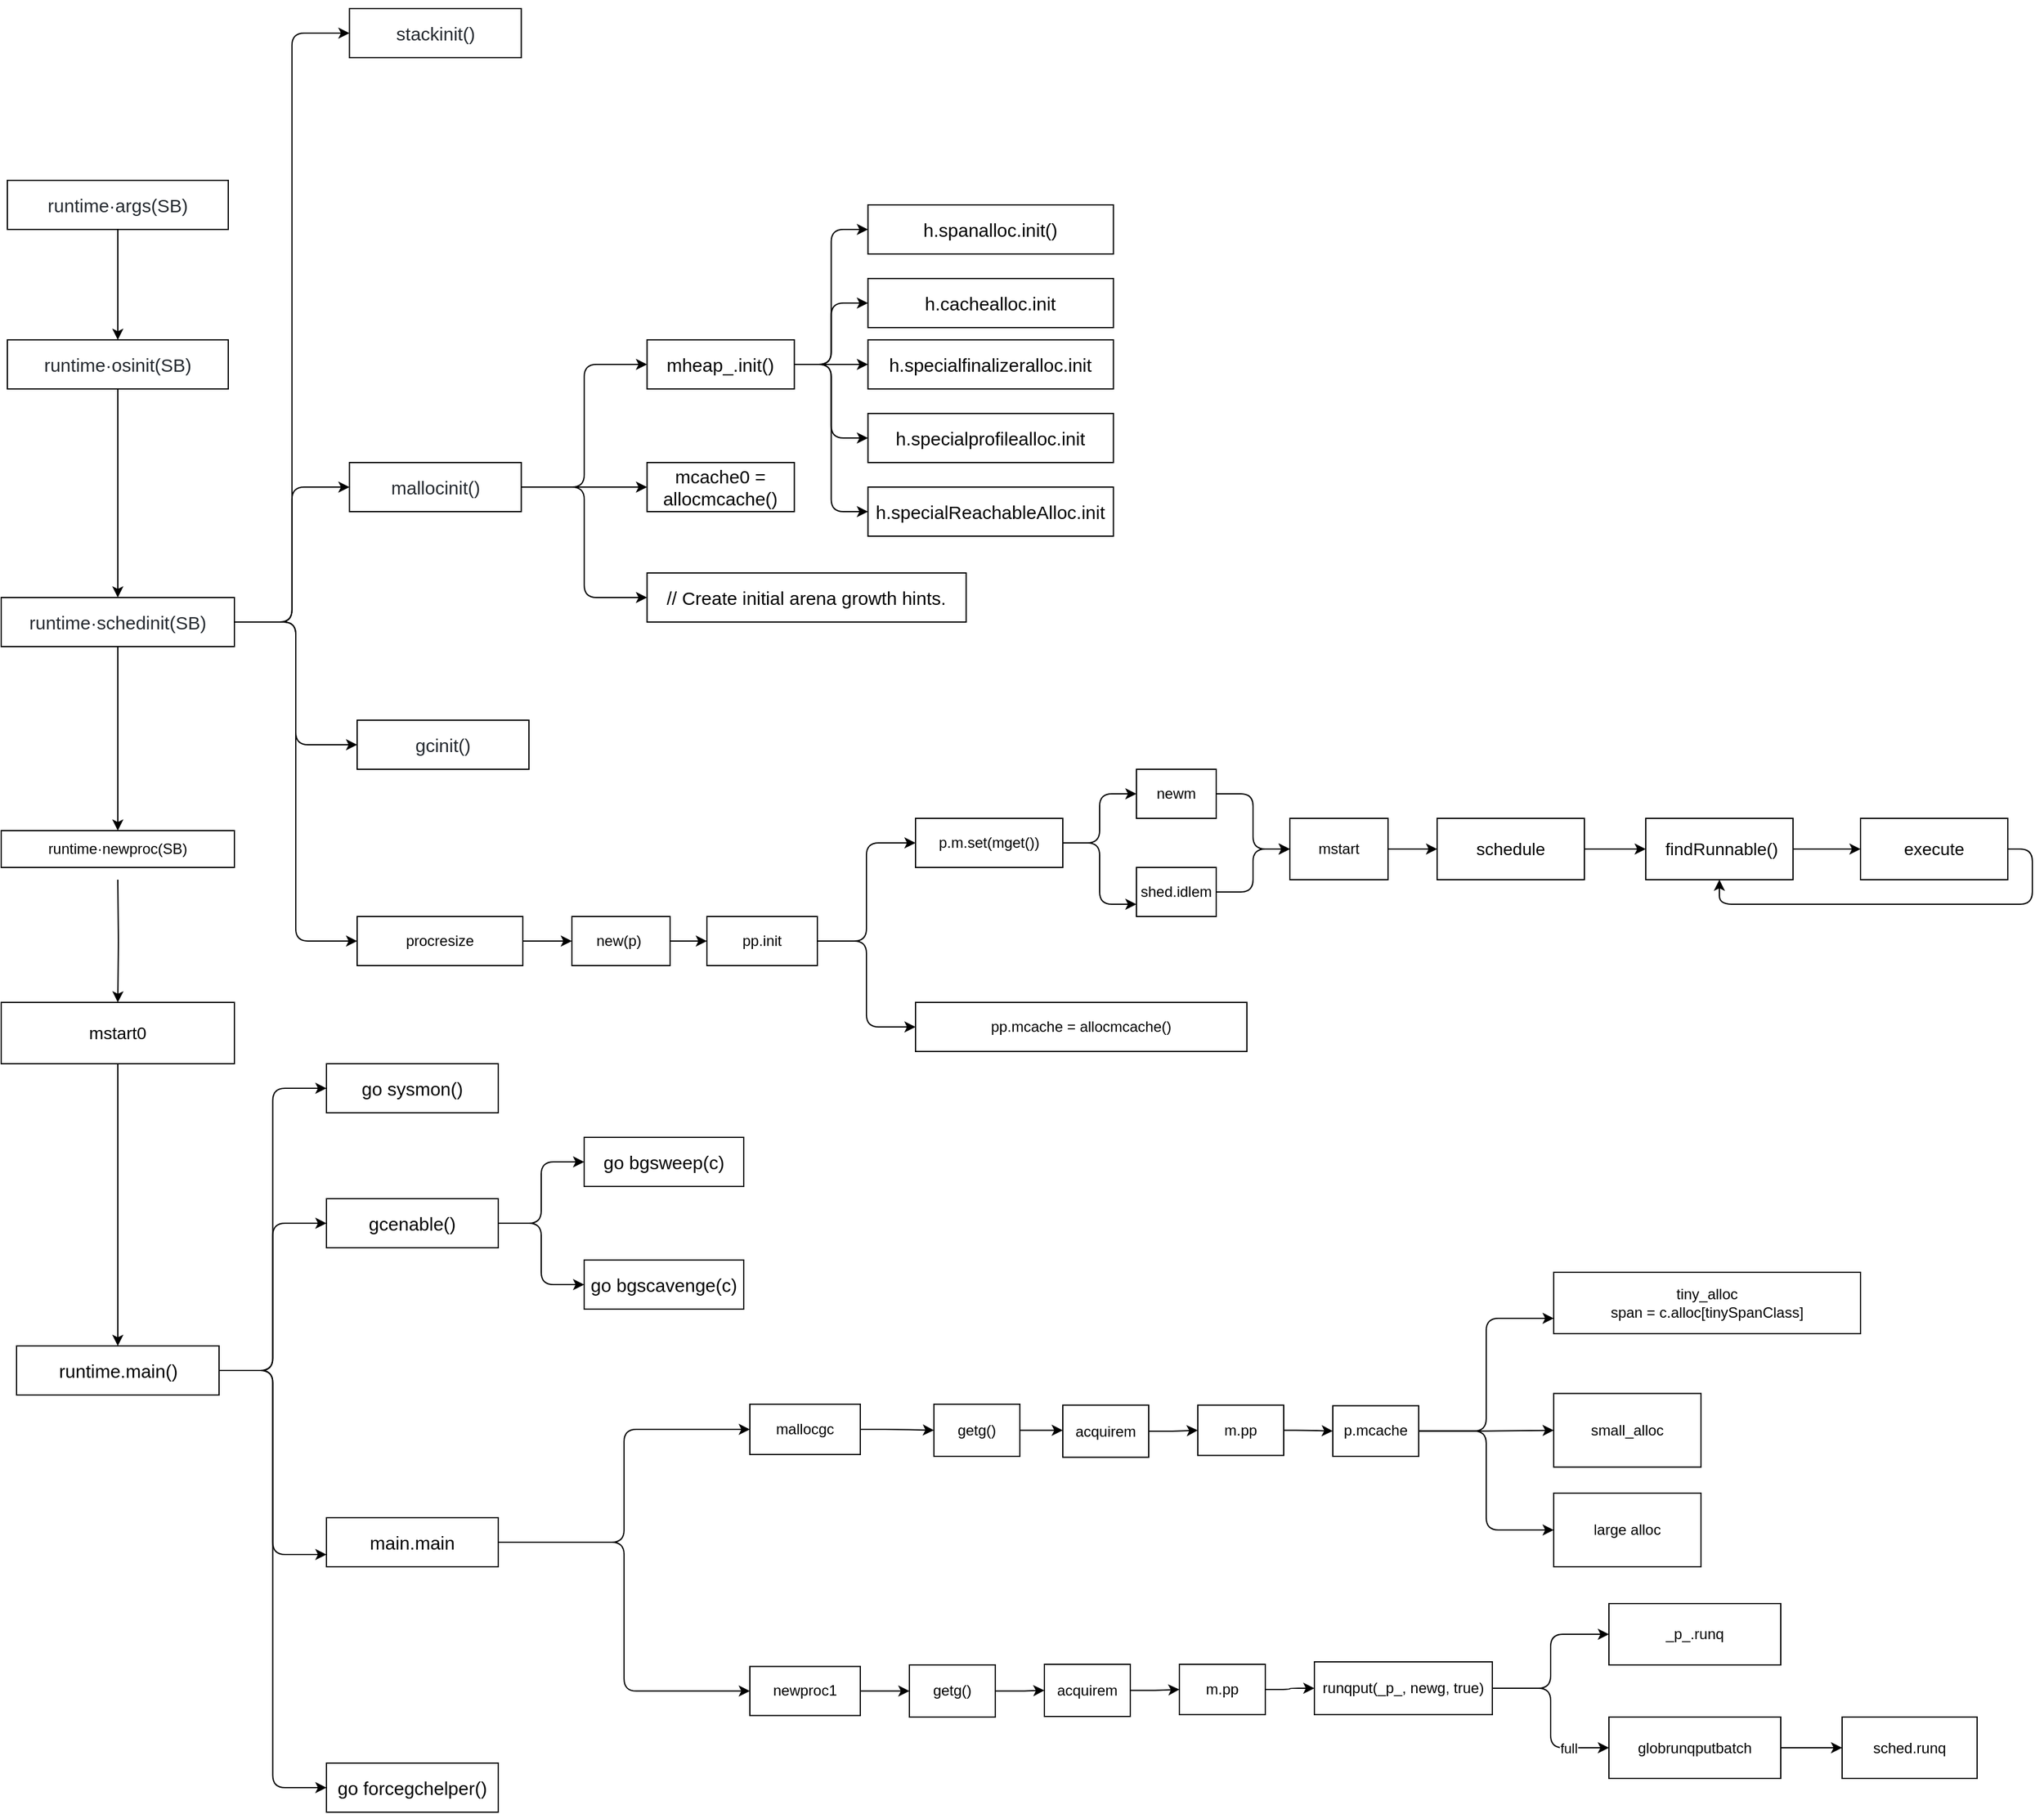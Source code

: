 <mxfile version="20.8.20" type="github" pages="2">
  <diagram name="bootstrap" id="98oqeY-ITSY8djm6jebU">
    <mxGraphModel dx="2375" dy="1475" grid="1" gridSize="10" guides="1" tooltips="1" connect="1" arrows="1" fold="1" page="1" pageScale="1" pageWidth="3300" pageHeight="4681" math="0" shadow="0">
      <root>
        <mxCell id="0" />
        <mxCell id="1" parent="0" />
        <mxCell id="ukLHQ4DrEaLfvIWiOJtH-3" style="edgeStyle=orthogonalEdgeStyle;rounded=0;orthogonalLoop=1;jettySize=auto;html=1;exitX=0.5;exitY=1;exitDx=0;exitDy=0;fontFamily=Helvetica;fontSize=15;" parent="1" source="ukLHQ4DrEaLfvIWiOJtH-1" target="ukLHQ4DrEaLfvIWiOJtH-2" edge="1">
          <mxGeometry relative="1" as="geometry" />
        </mxCell>
        <mxCell id="ukLHQ4DrEaLfvIWiOJtH-1" value="&lt;div style=&quot;box-sizing: border-box; font-size: 15px; margin-top: 0px; margin-bottom: 0px; overflow-wrap: normal; padding: 16px; overflow: auto; line-height: 1.45; background-color: var(--color-canvas-subtle); border-radius: 6px; word-break: normal; color: rgb(36, 41, 47); text-align: start;&quot;&gt;runtime·&lt;span style=&quot;box-sizing: border-box; font-size: 15px;&quot; class=&quot;pl-s1&quot;&gt;args&lt;/span&gt;(&lt;span style=&quot;box-sizing: border-box; font-size: 15px;&quot; class=&quot;pl-s1&quot;&gt;SB&lt;/span&gt;)&lt;/div&gt;" style="rounded=0;whiteSpace=wrap;html=1;fontFamily=Helvetica;fontSize=15;" parent="1" vertex="1">
          <mxGeometry x="295" y="370" width="180" height="40" as="geometry" />
        </mxCell>
        <mxCell id="ukLHQ4DrEaLfvIWiOJtH-5" style="edgeStyle=orthogonalEdgeStyle;rounded=0;orthogonalLoop=1;jettySize=auto;html=1;exitX=0.5;exitY=1;exitDx=0;exitDy=0;fontFamily=Helvetica;fontSize=15;" parent="1" source="ukLHQ4DrEaLfvIWiOJtH-2" target="ukLHQ4DrEaLfvIWiOJtH-4" edge="1">
          <mxGeometry relative="1" as="geometry" />
        </mxCell>
        <mxCell id="ukLHQ4DrEaLfvIWiOJtH-2" value="&lt;div style=&quot;box-sizing: border-box; font-size: 15px; margin-top: 0px; margin-bottom: 0px; overflow-wrap: normal; padding: 16px; overflow: auto; line-height: 1.45; background-color: var(--color-canvas-subtle); border-radius: 6px; word-break: normal; color: rgb(36, 41, 47); text-align: start;&quot;&gt;runtime·&lt;span style=&quot;box-sizing: border-box; font-size: 15px;&quot; class=&quot;pl-s1&quot;&gt;osinit&lt;/span&gt;(&lt;span style=&quot;box-sizing: border-box; font-size: 15px;&quot; class=&quot;pl-s1&quot;&gt;SB&lt;/span&gt;)&lt;/div&gt;" style="rounded=0;whiteSpace=wrap;html=1;fontFamily=Helvetica;fontSize=15;" parent="1" vertex="1">
          <mxGeometry x="295" y="500" width="180" height="40" as="geometry" />
        </mxCell>
        <mxCell id="xoypzemuYQbfgH8EkrkG-62" style="edgeStyle=orthogonalEdgeStyle;rounded=1;orthogonalLoop=1;jettySize=auto;html=1;exitX=0.5;exitY=1;exitDx=0;exitDy=0;startArrow=none;" parent="1" target="xoypzemuYQbfgH8EkrkG-61" edge="1">
          <mxGeometry relative="1" as="geometry">
            <mxPoint x="385" y="940" as="sourcePoint" />
          </mxGeometry>
        </mxCell>
        <mxCell id="jYASlSAFCN4bMVEfBitq-7" style="edgeStyle=orthogonalEdgeStyle;rounded=1;orthogonalLoop=1;jettySize=auto;html=1;exitX=1;exitY=0.5;exitDx=0;exitDy=0;entryX=0;entryY=0.5;entryDx=0;entryDy=0;" edge="1" parent="1" source="ukLHQ4DrEaLfvIWiOJtH-4" target="xoypzemuYQbfgH8EkrkG-23">
          <mxGeometry relative="1" as="geometry" />
        </mxCell>
        <mxCell id="jYASlSAFCN4bMVEfBitq-8" style="edgeStyle=orthogonalEdgeStyle;rounded=1;orthogonalLoop=1;jettySize=auto;html=1;exitX=1;exitY=0.5;exitDx=0;exitDy=0;entryX=0;entryY=0.5;entryDx=0;entryDy=0;" edge="1" parent="1" source="ukLHQ4DrEaLfvIWiOJtH-4" target="ukLHQ4DrEaLfvIWiOJtH-8">
          <mxGeometry relative="1" as="geometry" />
        </mxCell>
        <mxCell id="jYASlSAFCN4bMVEfBitq-9" style="edgeStyle=orthogonalEdgeStyle;rounded=1;orthogonalLoop=1;jettySize=auto;html=1;exitX=1;exitY=0.5;exitDx=0;exitDy=0;entryX=0;entryY=0.5;entryDx=0;entryDy=0;" edge="1" parent="1" source="ukLHQ4DrEaLfvIWiOJtH-4" target="ukLHQ4DrEaLfvIWiOJtH-7">
          <mxGeometry relative="1" as="geometry" />
        </mxCell>
        <mxCell id="jYASlSAFCN4bMVEfBitq-10" style="edgeStyle=orthogonalEdgeStyle;rounded=1;orthogonalLoop=1;jettySize=auto;html=1;exitX=1;exitY=0.5;exitDx=0;exitDy=0;entryX=0;entryY=0.5;entryDx=0;entryDy=0;" edge="1" parent="1" source="ukLHQ4DrEaLfvIWiOJtH-4" target="ukLHQ4DrEaLfvIWiOJtH-6">
          <mxGeometry relative="1" as="geometry" />
        </mxCell>
        <mxCell id="jYASlSAFCN4bMVEfBitq-14" style="edgeStyle=orthogonalEdgeStyle;rounded=1;orthogonalLoop=1;jettySize=auto;html=1;exitX=0.5;exitY=1;exitDx=0;exitDy=0;" edge="1" parent="1" source="ukLHQ4DrEaLfvIWiOJtH-4" target="jYASlSAFCN4bMVEfBitq-13">
          <mxGeometry relative="1" as="geometry" />
        </mxCell>
        <mxCell id="ukLHQ4DrEaLfvIWiOJtH-4" value="&lt;div style=&quot;box-sizing: border-box; font-size: 15px; margin-top: 0px; margin-bottom: 0px; overflow-wrap: normal; padding: 16px; overflow: auto; line-height: 1.45; background-color: var(--color-canvas-subtle); border-radius: 6px; word-break: normal; color: rgb(36, 41, 47); text-align: start;&quot;&gt;runtime·&lt;span style=&quot;box-sizing: border-box; font-size: 15px;&quot; class=&quot;pl-s1&quot;&gt;schedinit&lt;/span&gt;(&lt;span style=&quot;box-sizing: border-box; font-size: 15px;&quot; class=&quot;pl-s1&quot;&gt;SB&lt;/span&gt;)&lt;/div&gt;" style="rounded=0;whiteSpace=wrap;html=1;fontFamily=Helvetica;fontSize=15;" parent="1" vertex="1">
          <mxGeometry x="290" y="710" width="190" height="40" as="geometry" />
        </mxCell>
        <mxCell id="ukLHQ4DrEaLfvIWiOJtH-6" value="&lt;div style=&quot;box-sizing: border-box; font-size: 15px; margin-top: 0px; margin-bottom: 0px; overflow-wrap: normal; padding: 16px; overflow: auto; line-height: 1.45; background-color: var(--color-canvas-subtle); border-radius: 6px; word-break: normal; color: rgb(36, 41, 47); text-align: start;&quot;&gt;stackinit()&lt;/div&gt;" style="rounded=0;whiteSpace=wrap;html=1;fontFamily=Helvetica;fontSize=15;" parent="1" vertex="1">
          <mxGeometry x="573.75" y="230" width="140" height="40" as="geometry" />
        </mxCell>
        <mxCell id="w-b6oycnFhFjx-EteENA-2" style="edgeStyle=orthogonalEdgeStyle;rounded=1;orthogonalLoop=1;jettySize=auto;html=1;exitX=1;exitY=0.5;exitDx=0;exitDy=0;entryX=0;entryY=0.5;entryDx=0;entryDy=0;fontFamily=Helvetica;fontSize=15;" parent="1" source="ukLHQ4DrEaLfvIWiOJtH-7" target="w-b6oycnFhFjx-EteENA-1" edge="1">
          <mxGeometry relative="1" as="geometry" />
        </mxCell>
        <mxCell id="w-b6oycnFhFjx-EteENA-4" style="edgeStyle=orthogonalEdgeStyle;rounded=1;orthogonalLoop=1;jettySize=auto;html=1;exitX=1;exitY=0.5;exitDx=0;exitDy=0;entryX=0;entryY=0.5;entryDx=0;entryDy=0;fontFamily=Helvetica;fontSize=15;" parent="1" source="ukLHQ4DrEaLfvIWiOJtH-7" target="w-b6oycnFhFjx-EteENA-3" edge="1">
          <mxGeometry relative="1" as="geometry" />
        </mxCell>
        <mxCell id="w-b6oycnFhFjx-EteENA-6" style="edgeStyle=orthogonalEdgeStyle;rounded=1;orthogonalLoop=1;jettySize=auto;html=1;exitX=1;exitY=0.5;exitDx=0;exitDy=0;entryX=0;entryY=0.5;entryDx=0;entryDy=0;fontFamily=Helvetica;fontSize=15;" parent="1" source="ukLHQ4DrEaLfvIWiOJtH-7" target="w-b6oycnFhFjx-EteENA-5" edge="1">
          <mxGeometry relative="1" as="geometry" />
        </mxCell>
        <mxCell id="ukLHQ4DrEaLfvIWiOJtH-7" value="&lt;div style=&quot;box-sizing: border-box; font-size: 15px; margin-top: 0px; margin-bottom: 0px; overflow-wrap: normal; padding: 16px; overflow: auto; line-height: 1.45; background-color: var(--color-canvas-subtle); border-radius: 6px; word-break: normal; color: rgb(36, 41, 47); text-align: start;&quot;&gt;&lt;div style=&quot;box-sizing: border-box; margin-top: 0px; margin-bottom: 0px; overflow-wrap: normal; padding: 16px; overflow: auto; line-height: 1.45; background-color: var(--color-canvas-subtle); border-radius: 6px; word-break: normal; font-size: 15px;&quot;&gt;mallocinit()&lt;/div&gt;&lt;/div&gt;" style="rounded=0;whiteSpace=wrap;html=1;fontFamily=Helvetica;fontSize=15;" parent="1" vertex="1">
          <mxGeometry x="573.75" y="600" width="140" height="40" as="geometry" />
        </mxCell>
        <mxCell id="ukLHQ4DrEaLfvIWiOJtH-8" value="&lt;div style=&quot;box-sizing: border-box; font-size: 15px; margin-top: 0px; margin-bottom: 0px; overflow-wrap: normal; padding: 16px; overflow: auto; line-height: 1.45; background-color: var(--color-canvas-subtle); border-radius: 6px; word-break: normal; color: rgb(36, 41, 47); text-align: start;&quot;&gt;&lt;div style=&quot;box-sizing: border-box; margin-top: 0px; margin-bottom: 0px; overflow-wrap: normal; padding: 16px; overflow: auto; line-height: 1.45; background-color: var(--color-canvas-subtle); border-radius: 6px; word-break: normal; font-size: 15px;&quot;&gt;gcinit()&lt;/div&gt;&lt;/div&gt;" style="rounded=0;whiteSpace=wrap;html=1;fontFamily=Helvetica;fontSize=15;" parent="1" vertex="1">
          <mxGeometry x="580" y="810" width="140" height="40" as="geometry" />
        </mxCell>
        <mxCell id="ukLHQ4DrEaLfvIWiOJtH-15" style="edgeStyle=orthogonalEdgeStyle;rounded=1;orthogonalLoop=1;jettySize=auto;html=1;exitX=1;exitY=0.5;exitDx=0;exitDy=0;entryX=0;entryY=0.5;entryDx=0;entryDy=0;fontFamily=Helvetica;fontSize=15;" parent="1" source="ukLHQ4DrEaLfvIWiOJtH-12" target="ukLHQ4DrEaLfvIWiOJtH-14" edge="1">
          <mxGeometry relative="1" as="geometry" />
        </mxCell>
        <mxCell id="ukLHQ4DrEaLfvIWiOJtH-17" style="edgeStyle=orthogonalEdgeStyle;rounded=1;orthogonalLoop=1;jettySize=auto;html=1;exitX=1;exitY=0.5;exitDx=0;exitDy=0;entryX=0;entryY=0.5;entryDx=0;entryDy=0;fontFamily=Helvetica;fontSize=15;" parent="1" source="ukLHQ4DrEaLfvIWiOJtH-12" target="ukLHQ4DrEaLfvIWiOJtH-16" edge="1">
          <mxGeometry relative="1" as="geometry" />
        </mxCell>
        <mxCell id="ukLHQ4DrEaLfvIWiOJtH-19" style="edgeStyle=orthogonalEdgeStyle;rounded=1;orthogonalLoop=1;jettySize=auto;html=1;exitX=1;exitY=0.5;exitDx=0;exitDy=0;entryX=0;entryY=0.5;entryDx=0;entryDy=0;fontFamily=Helvetica;fontSize=15;" parent="1" source="ukLHQ4DrEaLfvIWiOJtH-12" target="ukLHQ4DrEaLfvIWiOJtH-18" edge="1">
          <mxGeometry relative="1" as="geometry" />
        </mxCell>
        <mxCell id="ukLHQ4DrEaLfvIWiOJtH-25" style="edgeStyle=orthogonalEdgeStyle;rounded=1;orthogonalLoop=1;jettySize=auto;html=1;exitX=1;exitY=0.5;exitDx=0;exitDy=0;entryX=0;entryY=0.75;entryDx=0;entryDy=0;fontFamily=Helvetica;fontSize=15;" parent="1" source="ukLHQ4DrEaLfvIWiOJtH-12" target="ukLHQ4DrEaLfvIWiOJtH-24" edge="1">
          <mxGeometry relative="1" as="geometry" />
        </mxCell>
        <mxCell id="ukLHQ4DrEaLfvIWiOJtH-12" value="runtime.main()" style="rounded=0;whiteSpace=wrap;html=1;fontFamily=Helvetica;fontSize=15;" parent="1" vertex="1">
          <mxGeometry x="302.5" y="1320" width="165" height="40" as="geometry" />
        </mxCell>
        <mxCell id="ukLHQ4DrEaLfvIWiOJtH-21" style="edgeStyle=orthogonalEdgeStyle;rounded=1;orthogonalLoop=1;jettySize=auto;html=1;exitX=1;exitY=0.5;exitDx=0;exitDy=0;entryX=0;entryY=0.5;entryDx=0;entryDy=0;fontFamily=Helvetica;fontSize=15;" parent="1" source="ukLHQ4DrEaLfvIWiOJtH-14" target="ukLHQ4DrEaLfvIWiOJtH-20" edge="1">
          <mxGeometry relative="1" as="geometry" />
        </mxCell>
        <mxCell id="ukLHQ4DrEaLfvIWiOJtH-23" style="edgeStyle=orthogonalEdgeStyle;rounded=1;orthogonalLoop=1;jettySize=auto;html=1;exitX=1;exitY=0.5;exitDx=0;exitDy=0;entryX=0;entryY=0.5;entryDx=0;entryDy=0;fontFamily=Helvetica;fontSize=15;" parent="1" source="ukLHQ4DrEaLfvIWiOJtH-14" target="ukLHQ4DrEaLfvIWiOJtH-22" edge="1">
          <mxGeometry relative="1" as="geometry" />
        </mxCell>
        <mxCell id="ukLHQ4DrEaLfvIWiOJtH-14" value="gcenable()" style="rounded=0;whiteSpace=wrap;html=1;fontFamily=Helvetica;fontSize=15;" parent="1" vertex="1">
          <mxGeometry x="555" y="1200" width="140" height="40" as="geometry" />
        </mxCell>
        <mxCell id="ukLHQ4DrEaLfvIWiOJtH-16" value="go sysmon()" style="rounded=0;whiteSpace=wrap;html=1;fontFamily=Helvetica;fontSize=15;" parent="1" vertex="1">
          <mxGeometry x="555" y="1090" width="140" height="40" as="geometry" />
        </mxCell>
        <mxCell id="ukLHQ4DrEaLfvIWiOJtH-18" value="go forcegchelper()" style="rounded=0;whiteSpace=wrap;html=1;fontFamily=Helvetica;fontSize=15;" parent="1" vertex="1">
          <mxGeometry x="555" y="1660" width="140" height="40" as="geometry" />
        </mxCell>
        <mxCell id="ukLHQ4DrEaLfvIWiOJtH-20" value="go bgsweep(c)" style="rounded=0;whiteSpace=wrap;html=1;fontFamily=Helvetica;fontSize=15;" parent="1" vertex="1">
          <mxGeometry x="765" y="1150" width="130" height="40" as="geometry" />
        </mxCell>
        <mxCell id="ukLHQ4DrEaLfvIWiOJtH-22" value="go bgscavenge(c)" style="rounded=0;whiteSpace=wrap;html=1;fontFamily=Helvetica;fontSize=15;" parent="1" vertex="1">
          <mxGeometry x="765" y="1250" width="130" height="40" as="geometry" />
        </mxCell>
        <mxCell id="xoypzemuYQbfgH8EkrkG-58" style="edgeStyle=orthogonalEdgeStyle;rounded=1;orthogonalLoop=1;jettySize=auto;html=1;exitX=1;exitY=0.5;exitDx=0;exitDy=0;entryX=0;entryY=0.5;entryDx=0;entryDy=0;" parent="1" source="ukLHQ4DrEaLfvIWiOJtH-24" target="xoypzemuYQbfgH8EkrkG-9" edge="1">
          <mxGeometry relative="1" as="geometry" />
        </mxCell>
        <mxCell id="xoypzemuYQbfgH8EkrkG-59" style="edgeStyle=orthogonalEdgeStyle;rounded=1;orthogonalLoop=1;jettySize=auto;html=1;exitX=1;exitY=0.5;exitDx=0;exitDy=0;entryX=0;entryY=0.5;entryDx=0;entryDy=0;" parent="1" source="ukLHQ4DrEaLfvIWiOJtH-24" target="xoypzemuYQbfgH8EkrkG-26" edge="1">
          <mxGeometry relative="1" as="geometry" />
        </mxCell>
        <mxCell id="ukLHQ4DrEaLfvIWiOJtH-24" value="main.main" style="rounded=0;whiteSpace=wrap;html=1;fontFamily=Helvetica;fontSize=15;" parent="1" vertex="1">
          <mxGeometry x="555" y="1460" width="140" height="40" as="geometry" />
        </mxCell>
        <mxCell id="w-b6oycnFhFjx-EteENA-13" style="edgeStyle=orthogonalEdgeStyle;rounded=1;orthogonalLoop=1;jettySize=auto;html=1;exitX=1;exitY=0.5;exitDx=0;exitDy=0;entryX=0;entryY=0.5;entryDx=0;entryDy=0;fontFamily=Helvetica;fontSize=15;" parent="1" source="w-b6oycnFhFjx-EteENA-1" target="w-b6oycnFhFjx-EteENA-7" edge="1">
          <mxGeometry relative="1" as="geometry" />
        </mxCell>
        <mxCell id="w-b6oycnFhFjx-EteENA-14" style="edgeStyle=orthogonalEdgeStyle;rounded=1;orthogonalLoop=1;jettySize=auto;html=1;exitX=1;exitY=0.5;exitDx=0;exitDy=0;entryX=0;entryY=0.5;entryDx=0;entryDy=0;fontFamily=Helvetica;fontSize=15;" parent="1" source="w-b6oycnFhFjx-EteENA-1" target="w-b6oycnFhFjx-EteENA-9" edge="1">
          <mxGeometry relative="1" as="geometry" />
        </mxCell>
        <mxCell id="w-b6oycnFhFjx-EteENA-15" style="edgeStyle=orthogonalEdgeStyle;rounded=1;orthogonalLoop=1;jettySize=auto;html=1;exitX=1;exitY=0.5;exitDx=0;exitDy=0;entryX=0;entryY=0.5;entryDx=0;entryDy=0;fontFamily=Helvetica;fontSize=15;" parent="1" source="w-b6oycnFhFjx-EteENA-1" target="w-b6oycnFhFjx-EteENA-10" edge="1">
          <mxGeometry relative="1" as="geometry" />
        </mxCell>
        <mxCell id="w-b6oycnFhFjx-EteENA-16" style="edgeStyle=orthogonalEdgeStyle;rounded=1;orthogonalLoop=1;jettySize=auto;html=1;exitX=1;exitY=0.5;exitDx=0;exitDy=0;entryX=0;entryY=0.5;entryDx=0;entryDy=0;fontFamily=Helvetica;fontSize=15;" parent="1" source="w-b6oycnFhFjx-EteENA-1" target="w-b6oycnFhFjx-EteENA-11" edge="1">
          <mxGeometry relative="1" as="geometry" />
        </mxCell>
        <mxCell id="w-b6oycnFhFjx-EteENA-17" style="edgeStyle=orthogonalEdgeStyle;rounded=1;orthogonalLoop=1;jettySize=auto;html=1;exitX=1;exitY=0.5;exitDx=0;exitDy=0;entryX=0;entryY=0.5;entryDx=0;entryDy=0;fontFamily=Helvetica;fontSize=15;" parent="1" source="w-b6oycnFhFjx-EteENA-1" target="w-b6oycnFhFjx-EteENA-12" edge="1">
          <mxGeometry relative="1" as="geometry" />
        </mxCell>
        <mxCell id="w-b6oycnFhFjx-EteENA-1" value="mheap_.init()" style="rounded=0;whiteSpace=wrap;html=1;fontFamily=Helvetica;fontSize=15;" parent="1" vertex="1">
          <mxGeometry x="816.25" y="500" width="120" height="40" as="geometry" />
        </mxCell>
        <mxCell id="w-b6oycnFhFjx-EteENA-3" value="mcache0 = allocmcache()" style="rounded=0;whiteSpace=wrap;html=1;fontFamily=Helvetica;fontSize=15;" parent="1" vertex="1">
          <mxGeometry x="816.25" y="600" width="120" height="40" as="geometry" />
        </mxCell>
        <mxCell id="w-b6oycnFhFjx-EteENA-5" value="// Create initial arena growth hints." style="rounded=0;whiteSpace=wrap;html=1;fontFamily=Helvetica;fontSize=15;" parent="1" vertex="1">
          <mxGeometry x="816.25" y="690" width="260" height="40" as="geometry" />
        </mxCell>
        <mxCell id="w-b6oycnFhFjx-EteENA-7" value="h.spanalloc.init()" style="rounded=0;whiteSpace=wrap;html=1;fontFamily=Helvetica;fontSize=15;" parent="1" vertex="1">
          <mxGeometry x="996.25" y="390" width="200" height="40" as="geometry" />
        </mxCell>
        <mxCell id="w-b6oycnFhFjx-EteENA-9" value="h.cachealloc.init" style="rounded=0;whiteSpace=wrap;html=1;fontFamily=Helvetica;fontSize=15;" parent="1" vertex="1">
          <mxGeometry x="996.25" y="450" width="200" height="40" as="geometry" />
        </mxCell>
        <mxCell id="w-b6oycnFhFjx-EteENA-10" value="h.specialfinalizeralloc.init" style="rounded=0;whiteSpace=wrap;html=1;fontFamily=Helvetica;fontSize=15;" parent="1" vertex="1">
          <mxGeometry x="996.25" y="500" width="200" height="40" as="geometry" />
        </mxCell>
        <mxCell id="w-b6oycnFhFjx-EteENA-11" value="h.specialprofilealloc.init" style="rounded=0;whiteSpace=wrap;html=1;fontFamily=Helvetica;fontSize=15;" parent="1" vertex="1">
          <mxGeometry x="996.25" y="560" width="200" height="40" as="geometry" />
        </mxCell>
        <mxCell id="w-b6oycnFhFjx-EteENA-12" value="h.specialReachableAlloc.init" style="rounded=0;whiteSpace=wrap;html=1;fontFamily=Helvetica;fontSize=15;" parent="1" vertex="1">
          <mxGeometry x="996.25" y="620" width="200" height="40" as="geometry" />
        </mxCell>
        <mxCell id="xoypzemuYQbfgH8EkrkG-1" value="tiny_alloc&lt;br&gt;span = c.alloc[tinySpanClass]" style="rounded=0;whiteSpace=wrap;html=1;" parent="1" vertex="1">
          <mxGeometry x="1555" y="1260" width="250" height="50" as="geometry" />
        </mxCell>
        <mxCell id="xoypzemuYQbfgH8EkrkG-3" value="small_alloc" style="rounded=0;whiteSpace=wrap;html=1;" parent="1" vertex="1">
          <mxGeometry x="1555" y="1358.75" width="120" height="60" as="geometry" />
        </mxCell>
        <mxCell id="xoypzemuYQbfgH8EkrkG-5" value="large alloc" style="rounded=0;whiteSpace=wrap;html=1;" parent="1" vertex="1">
          <mxGeometry x="1555" y="1440" width="120" height="60" as="geometry" />
        </mxCell>
        <mxCell id="xoypzemuYQbfgH8EkrkG-16" style="edgeStyle=orthogonalEdgeStyle;rounded=1;orthogonalLoop=1;jettySize=auto;html=1;exitX=1;exitY=0.5;exitDx=0;exitDy=0;entryX=0;entryY=0.5;entryDx=0;entryDy=0;" parent="1" source="xoypzemuYQbfgH8EkrkG-7" target="xoypzemuYQbfgH8EkrkG-14" edge="1">
          <mxGeometry relative="1" as="geometry" />
        </mxCell>
        <mxCell id="xoypzemuYQbfgH8EkrkG-7" value="getg()" style="rounded=0;whiteSpace=wrap;html=1;" parent="1" vertex="1">
          <mxGeometry x="1050" y="1367.5" width="70" height="42.5" as="geometry" />
        </mxCell>
        <mxCell id="xoypzemuYQbfgH8EkrkG-10" style="edgeStyle=orthogonalEdgeStyle;rounded=1;orthogonalLoop=1;jettySize=auto;html=1;exitX=1;exitY=0.5;exitDx=0;exitDy=0;entryX=0;entryY=0.5;entryDx=0;entryDy=0;" parent="1" source="xoypzemuYQbfgH8EkrkG-9" target="xoypzemuYQbfgH8EkrkG-7" edge="1">
          <mxGeometry relative="1" as="geometry" />
        </mxCell>
        <mxCell id="xoypzemuYQbfgH8EkrkG-9" value="mallocgc" style="rounded=0;whiteSpace=wrap;html=1;" parent="1" vertex="1">
          <mxGeometry x="900" y="1367.5" width="90" height="41" as="geometry" />
        </mxCell>
        <mxCell id="xoypzemuYQbfgH8EkrkG-19" style="edgeStyle=orthogonalEdgeStyle;rounded=1;orthogonalLoop=1;jettySize=auto;html=1;exitX=1;exitY=0.5;exitDx=0;exitDy=0;entryX=0;entryY=0.5;entryDx=0;entryDy=0;" parent="1" source="xoypzemuYQbfgH8EkrkG-11" target="xoypzemuYQbfgH8EkrkG-13" edge="1">
          <mxGeometry relative="1" as="geometry" />
        </mxCell>
        <mxCell id="xoypzemuYQbfgH8EkrkG-11" value="m.pp" style="rounded=0;whiteSpace=wrap;html=1;" parent="1" vertex="1">
          <mxGeometry x="1265" y="1368.25" width="70" height="41" as="geometry" />
        </mxCell>
        <mxCell id="xoypzemuYQbfgH8EkrkG-20" style="edgeStyle=orthogonalEdgeStyle;rounded=1;orthogonalLoop=1;jettySize=auto;html=1;exitX=1;exitY=0.5;exitDx=0;exitDy=0;entryX=0;entryY=0.75;entryDx=0;entryDy=0;" parent="1" source="xoypzemuYQbfgH8EkrkG-13" target="xoypzemuYQbfgH8EkrkG-1" edge="1">
          <mxGeometry relative="1" as="geometry" />
        </mxCell>
        <mxCell id="xoypzemuYQbfgH8EkrkG-21" style="edgeStyle=orthogonalEdgeStyle;rounded=1;orthogonalLoop=1;jettySize=auto;html=1;exitX=1;exitY=0.5;exitDx=0;exitDy=0;entryX=0;entryY=0.5;entryDx=0;entryDy=0;" parent="1" source="xoypzemuYQbfgH8EkrkG-13" target="xoypzemuYQbfgH8EkrkG-3" edge="1">
          <mxGeometry relative="1" as="geometry" />
        </mxCell>
        <mxCell id="xoypzemuYQbfgH8EkrkG-22" style="edgeStyle=orthogonalEdgeStyle;rounded=1;orthogonalLoop=1;jettySize=auto;html=1;exitX=1;exitY=0.5;exitDx=0;exitDy=0;entryX=0;entryY=0.5;entryDx=0;entryDy=0;" parent="1" source="xoypzemuYQbfgH8EkrkG-13" target="xoypzemuYQbfgH8EkrkG-5" edge="1">
          <mxGeometry relative="1" as="geometry" />
        </mxCell>
        <mxCell id="xoypzemuYQbfgH8EkrkG-13" value="p.mcache" style="rounded=0;whiteSpace=wrap;html=1;" parent="1" vertex="1">
          <mxGeometry x="1375" y="1368.75" width="70" height="41.25" as="geometry" />
        </mxCell>
        <mxCell id="xoypzemuYQbfgH8EkrkG-17" style="edgeStyle=orthogonalEdgeStyle;rounded=1;orthogonalLoop=1;jettySize=auto;html=1;exitX=1;exitY=0.5;exitDx=0;exitDy=0;entryX=0;entryY=0.5;entryDx=0;entryDy=0;" parent="1" source="xoypzemuYQbfgH8EkrkG-14" target="xoypzemuYQbfgH8EkrkG-11" edge="1">
          <mxGeometry relative="1" as="geometry" />
        </mxCell>
        <mxCell id="xoypzemuYQbfgH8EkrkG-14" value="acquirem" style="rounded=0;whiteSpace=wrap;html=1;" parent="1" vertex="1">
          <mxGeometry x="1155" y="1368.25" width="70" height="42.5" as="geometry" />
        </mxCell>
        <mxCell id="xoypzemuYQbfgH8EkrkG-44" style="edgeStyle=orthogonalEdgeStyle;rounded=1;orthogonalLoop=1;jettySize=auto;html=1;exitX=1;exitY=0.5;exitDx=0;exitDy=0;entryX=0;entryY=0.5;entryDx=0;entryDy=0;" parent="1" source="xoypzemuYQbfgH8EkrkG-23" target="xoypzemuYQbfgH8EkrkG-43" edge="1">
          <mxGeometry relative="1" as="geometry" />
        </mxCell>
        <mxCell id="xoypzemuYQbfgH8EkrkG-23" value="procresize" style="rounded=0;whiteSpace=wrap;html=1;" parent="1" vertex="1">
          <mxGeometry x="580" y="970" width="135" height="40" as="geometry" />
        </mxCell>
        <mxCell id="xoypzemuYQbfgH8EkrkG-32" style="edgeStyle=orthogonalEdgeStyle;rounded=1;orthogonalLoop=1;jettySize=auto;html=1;exitX=1;exitY=0.5;exitDx=0;exitDy=0;entryX=0;entryY=0.5;entryDx=0;entryDy=0;" parent="1" source="xoypzemuYQbfgH8EkrkG-26" target="xoypzemuYQbfgH8EkrkG-28" edge="1">
          <mxGeometry relative="1" as="geometry" />
        </mxCell>
        <mxCell id="xoypzemuYQbfgH8EkrkG-26" value="newproc1" style="rounded=0;whiteSpace=wrap;html=1;" parent="1" vertex="1">
          <mxGeometry x="900" y="1581.25" width="90" height="40" as="geometry" />
        </mxCell>
        <mxCell id="xoypzemuYQbfgH8EkrkG-27" style="edgeStyle=orthogonalEdgeStyle;rounded=1;orthogonalLoop=1;jettySize=auto;html=1;exitX=1;exitY=0.5;exitDx=0;exitDy=0;entryX=0;entryY=0.5;entryDx=0;entryDy=0;" parent="1" source="xoypzemuYQbfgH8EkrkG-28" target="xoypzemuYQbfgH8EkrkG-31" edge="1">
          <mxGeometry relative="1" as="geometry" />
        </mxCell>
        <mxCell id="xoypzemuYQbfgH8EkrkG-28" value="getg()" style="rounded=0;whiteSpace=wrap;html=1;" parent="1" vertex="1">
          <mxGeometry x="1030" y="1580" width="70" height="42.5" as="geometry" />
        </mxCell>
        <mxCell id="xoypzemuYQbfgH8EkrkG-36" style="edgeStyle=orthogonalEdgeStyle;rounded=1;orthogonalLoop=1;jettySize=auto;html=1;exitX=1;exitY=0.5;exitDx=0;exitDy=0;entryX=0;entryY=0.5;entryDx=0;entryDy=0;" parent="1" source="xoypzemuYQbfgH8EkrkG-29" target="xoypzemuYQbfgH8EkrkG-35" edge="1">
          <mxGeometry relative="1" as="geometry" />
        </mxCell>
        <mxCell id="xoypzemuYQbfgH8EkrkG-29" value="m.pp" style="rounded=0;whiteSpace=wrap;html=1;" parent="1" vertex="1">
          <mxGeometry x="1250" y="1579.5" width="70" height="41" as="geometry" />
        </mxCell>
        <mxCell id="xoypzemuYQbfgH8EkrkG-30" style="edgeStyle=orthogonalEdgeStyle;rounded=1;orthogonalLoop=1;jettySize=auto;html=1;exitX=1;exitY=0.5;exitDx=0;exitDy=0;entryX=0;entryY=0.5;entryDx=0;entryDy=0;" parent="1" source="xoypzemuYQbfgH8EkrkG-31" target="xoypzemuYQbfgH8EkrkG-29" edge="1">
          <mxGeometry relative="1" as="geometry" />
        </mxCell>
        <mxCell id="xoypzemuYQbfgH8EkrkG-31" value="acquirem" style="rounded=0;whiteSpace=wrap;html=1;" parent="1" vertex="1">
          <mxGeometry x="1140" y="1579.5" width="70" height="42.5" as="geometry" />
        </mxCell>
        <mxCell id="xoypzemuYQbfgH8EkrkG-34" value="_p_.runq" style="rounded=0;whiteSpace=wrap;html=1;" parent="1" vertex="1">
          <mxGeometry x="1600" y="1530" width="140" height="50" as="geometry" />
        </mxCell>
        <mxCell id="xoypzemuYQbfgH8EkrkG-37" style="edgeStyle=orthogonalEdgeStyle;rounded=1;orthogonalLoop=1;jettySize=auto;html=1;exitX=1;exitY=0.5;exitDx=0;exitDy=0;entryX=0;entryY=0.5;entryDx=0;entryDy=0;" parent="1" source="xoypzemuYQbfgH8EkrkG-35" target="xoypzemuYQbfgH8EkrkG-34" edge="1">
          <mxGeometry relative="1" as="geometry" />
        </mxCell>
        <mxCell id="xoypzemuYQbfgH8EkrkG-39" style="edgeStyle=orthogonalEdgeStyle;rounded=1;orthogonalLoop=1;jettySize=auto;html=1;exitX=1;exitY=0.5;exitDx=0;exitDy=0;entryX=0;entryY=0.5;entryDx=0;entryDy=0;" parent="1" source="xoypzemuYQbfgH8EkrkG-35" target="xoypzemuYQbfgH8EkrkG-38" edge="1">
          <mxGeometry relative="1" as="geometry" />
        </mxCell>
        <mxCell id="xoypzemuYQbfgH8EkrkG-40" value="full" style="edgeLabel;html=1;align=center;verticalAlign=middle;resizable=0;points=[];" parent="xoypzemuYQbfgH8EkrkG-39" vertex="1" connectable="0">
          <mxGeometry x="0.542" y="-3" relative="1" as="geometry">
            <mxPoint y="-3" as="offset" />
          </mxGeometry>
        </mxCell>
        <mxCell id="xoypzemuYQbfgH8EkrkG-35" value="runqput(_p_, newg, true)" style="rounded=0;whiteSpace=wrap;html=1;" parent="1" vertex="1">
          <mxGeometry x="1360" y="1577.5" width="145" height="43" as="geometry" />
        </mxCell>
        <mxCell id="xoypzemuYQbfgH8EkrkG-42" style="edgeStyle=orthogonalEdgeStyle;rounded=1;orthogonalLoop=1;jettySize=auto;html=1;exitX=1;exitY=0.5;exitDx=0;exitDy=0;entryX=0;entryY=0.5;entryDx=0;entryDy=0;" parent="1" source="xoypzemuYQbfgH8EkrkG-38" target="xoypzemuYQbfgH8EkrkG-41" edge="1">
          <mxGeometry relative="1" as="geometry" />
        </mxCell>
        <mxCell id="xoypzemuYQbfgH8EkrkG-38" value="globrunqputbatch" style="rounded=0;whiteSpace=wrap;html=1;" parent="1" vertex="1">
          <mxGeometry x="1600" y="1622.5" width="140" height="50" as="geometry" />
        </mxCell>
        <mxCell id="xoypzemuYQbfgH8EkrkG-41" value="sched.runq" style="rounded=0;whiteSpace=wrap;html=1;" parent="1" vertex="1">
          <mxGeometry x="1790" y="1622.5" width="110" height="50" as="geometry" />
        </mxCell>
        <mxCell id="xoypzemuYQbfgH8EkrkG-47" style="edgeStyle=orthogonalEdgeStyle;rounded=1;orthogonalLoop=1;jettySize=auto;html=1;exitX=1;exitY=0.5;exitDx=0;exitDy=0;entryX=0;entryY=0.5;entryDx=0;entryDy=0;" parent="1" source="xoypzemuYQbfgH8EkrkG-43" target="xoypzemuYQbfgH8EkrkG-45" edge="1">
          <mxGeometry relative="1" as="geometry" />
        </mxCell>
        <mxCell id="xoypzemuYQbfgH8EkrkG-43" value="&lt;div&gt;&lt;span style=&quot;background-color: initial;&quot;&gt;new(p)&amp;nbsp;&lt;/span&gt;&lt;/div&gt;" style="rounded=0;whiteSpace=wrap;html=1;" parent="1" vertex="1">
          <mxGeometry x="755" y="970" width="80" height="40" as="geometry" />
        </mxCell>
        <mxCell id="jYASlSAFCN4bMVEfBitq-3" style="edgeStyle=orthogonalEdgeStyle;rounded=1;orthogonalLoop=1;jettySize=auto;html=1;exitX=1;exitY=0.5;exitDx=0;exitDy=0;entryX=0;entryY=0.5;entryDx=0;entryDy=0;" edge="1" parent="1" source="xoypzemuYQbfgH8EkrkG-45" target="jYASlSAFCN4bMVEfBitq-1">
          <mxGeometry relative="1" as="geometry" />
        </mxCell>
        <mxCell id="jYASlSAFCN4bMVEfBitq-4" style="edgeStyle=orthogonalEdgeStyle;rounded=1;orthogonalLoop=1;jettySize=auto;html=1;exitX=1;exitY=0.5;exitDx=0;exitDy=0;entryX=0;entryY=0.5;entryDx=0;entryDy=0;" edge="1" parent="1" source="xoypzemuYQbfgH8EkrkG-45" target="xoypzemuYQbfgH8EkrkG-49">
          <mxGeometry relative="1" as="geometry" />
        </mxCell>
        <mxCell id="xoypzemuYQbfgH8EkrkG-45" value="pp.init" style="rounded=0;whiteSpace=wrap;html=1;" parent="1" vertex="1">
          <mxGeometry x="865" y="970" width="90" height="40" as="geometry" />
        </mxCell>
        <mxCell id="xoypzemuYQbfgH8EkrkG-52" style="edgeStyle=orthogonalEdgeStyle;rounded=1;orthogonalLoop=1;jettySize=auto;html=1;exitX=1;exitY=0.5;exitDx=0;exitDy=0;entryX=0;entryY=0.5;entryDx=0;entryDy=0;" parent="1" source="xoypzemuYQbfgH8EkrkG-49" target="xoypzemuYQbfgH8EkrkG-51" edge="1">
          <mxGeometry relative="1" as="geometry" />
        </mxCell>
        <mxCell id="xoypzemuYQbfgH8EkrkG-54" style="edgeStyle=orthogonalEdgeStyle;rounded=1;orthogonalLoop=1;jettySize=auto;html=1;exitX=1;exitY=0.5;exitDx=0;exitDy=0;entryX=0;entryY=0.75;entryDx=0;entryDy=0;" parent="1" source="xoypzemuYQbfgH8EkrkG-49" target="xoypzemuYQbfgH8EkrkG-53" edge="1">
          <mxGeometry relative="1" as="geometry" />
        </mxCell>
        <mxCell id="xoypzemuYQbfgH8EkrkG-49" value="p.m.set(mget())" style="rounded=0;whiteSpace=wrap;html=1;" parent="1" vertex="1">
          <mxGeometry x="1035" y="890" width="120" height="40" as="geometry" />
        </mxCell>
        <mxCell id="xoypzemuYQbfgH8EkrkG-56" style="edgeStyle=orthogonalEdgeStyle;rounded=1;orthogonalLoop=1;jettySize=auto;html=1;exitX=1;exitY=0.5;exitDx=0;exitDy=0;entryX=0;entryY=0.5;entryDx=0;entryDy=0;" parent="1" source="xoypzemuYQbfgH8EkrkG-51" target="xoypzemuYQbfgH8EkrkG-55" edge="1">
          <mxGeometry relative="1" as="geometry" />
        </mxCell>
        <mxCell id="xoypzemuYQbfgH8EkrkG-51" value="newm" style="rounded=0;whiteSpace=wrap;html=1;" parent="1" vertex="1">
          <mxGeometry x="1215" y="850" width="65" height="40" as="geometry" />
        </mxCell>
        <mxCell id="xoypzemuYQbfgH8EkrkG-57" value="" style="edgeStyle=orthogonalEdgeStyle;rounded=1;orthogonalLoop=1;jettySize=auto;html=1;" parent="1" source="xoypzemuYQbfgH8EkrkG-53" target="xoypzemuYQbfgH8EkrkG-55" edge="1">
          <mxGeometry relative="1" as="geometry" />
        </mxCell>
        <mxCell id="xoypzemuYQbfgH8EkrkG-53" value="shed.idlem" style="rounded=0;whiteSpace=wrap;html=1;" parent="1" vertex="1">
          <mxGeometry x="1215" y="930" width="65" height="40" as="geometry" />
        </mxCell>
        <mxCell id="xoypzemuYQbfgH8EkrkG-65" style="edgeStyle=orthogonalEdgeStyle;rounded=1;orthogonalLoop=1;jettySize=auto;html=1;exitX=1;exitY=0.5;exitDx=0;exitDy=0;entryX=0;entryY=0.5;entryDx=0;entryDy=0;fontSize=14;" parent="1" source="xoypzemuYQbfgH8EkrkG-55" target="xoypzemuYQbfgH8EkrkG-64" edge="1">
          <mxGeometry relative="1" as="geometry" />
        </mxCell>
        <mxCell id="xoypzemuYQbfgH8EkrkG-55" value="mstart" style="rounded=0;whiteSpace=wrap;html=1;" parent="1" vertex="1">
          <mxGeometry x="1340" y="890" width="80" height="50" as="geometry" />
        </mxCell>
        <mxCell id="xoypzemuYQbfgH8EkrkG-63" style="edgeStyle=orthogonalEdgeStyle;rounded=1;orthogonalLoop=1;jettySize=auto;html=1;exitX=0.5;exitY=1;exitDx=0;exitDy=0;entryX=0.5;entryY=0;entryDx=0;entryDy=0;fontSize=14;" parent="1" source="xoypzemuYQbfgH8EkrkG-61" target="ukLHQ4DrEaLfvIWiOJtH-12" edge="1">
          <mxGeometry relative="1" as="geometry" />
        </mxCell>
        <mxCell id="xoypzemuYQbfgH8EkrkG-61" value="&lt;font style=&quot;font-size: 14px;&quot;&gt;mstart0&lt;/font&gt;" style="rounded=0;whiteSpace=wrap;html=1;" parent="1" vertex="1">
          <mxGeometry x="290" y="1040" width="190" height="50" as="geometry" />
        </mxCell>
        <mxCell id="xoypzemuYQbfgH8EkrkG-67" style="edgeStyle=orthogonalEdgeStyle;rounded=1;orthogonalLoop=1;jettySize=auto;html=1;exitX=1;exitY=0.5;exitDx=0;exitDy=0;entryX=0;entryY=0.5;entryDx=0;entryDy=0;fontSize=14;" parent="1" source="xoypzemuYQbfgH8EkrkG-64" target="xoypzemuYQbfgH8EkrkG-66" edge="1">
          <mxGeometry relative="1" as="geometry" />
        </mxCell>
        <mxCell id="xoypzemuYQbfgH8EkrkG-64" value="schedule" style="rounded=0;whiteSpace=wrap;html=1;fontSize=14;" parent="1" vertex="1">
          <mxGeometry x="1460" y="890" width="120" height="50" as="geometry" />
        </mxCell>
        <mxCell id="xoypzemuYQbfgH8EkrkG-69" style="edgeStyle=orthogonalEdgeStyle;rounded=1;orthogonalLoop=1;jettySize=auto;html=1;exitX=1;exitY=0.5;exitDx=0;exitDy=0;entryX=0;entryY=0.5;entryDx=0;entryDy=0;fontSize=14;" parent="1" source="xoypzemuYQbfgH8EkrkG-66" target="xoypzemuYQbfgH8EkrkG-68" edge="1">
          <mxGeometry relative="1" as="geometry" />
        </mxCell>
        <mxCell id="xoypzemuYQbfgH8EkrkG-66" value="&amp;nbsp;findRunnable()" style="rounded=0;whiteSpace=wrap;html=1;fontSize=14;" parent="1" vertex="1">
          <mxGeometry x="1630" y="890" width="120" height="50" as="geometry" />
        </mxCell>
        <mxCell id="xoypzemuYQbfgH8EkrkG-70" style="edgeStyle=orthogonalEdgeStyle;rounded=1;orthogonalLoop=1;jettySize=auto;html=1;exitX=1;exitY=0.5;exitDx=0;exitDy=0;entryX=0.5;entryY=1;entryDx=0;entryDy=0;fontSize=14;" parent="1" source="xoypzemuYQbfgH8EkrkG-68" target="xoypzemuYQbfgH8EkrkG-66" edge="1">
          <mxGeometry relative="1" as="geometry" />
        </mxCell>
        <mxCell id="xoypzemuYQbfgH8EkrkG-68" value="execute" style="rounded=0;whiteSpace=wrap;html=1;fontSize=14;" parent="1" vertex="1">
          <mxGeometry x="1805" y="890" width="120" height="50" as="geometry" />
        </mxCell>
        <mxCell id="jYASlSAFCN4bMVEfBitq-1" value="pp.mcache = allocmcache()" style="rounded=0;whiteSpace=wrap;html=1;" vertex="1" parent="1">
          <mxGeometry x="1035" y="1040" width="270" height="40" as="geometry" />
        </mxCell>
        <mxCell id="jYASlSAFCN4bMVEfBitq-13" value="runtime·newproc(SB)" style="rounded=0;whiteSpace=wrap;html=1;" vertex="1" parent="1">
          <mxGeometry x="290" y="900" width="190" height="30" as="geometry" />
        </mxCell>
      </root>
    </mxGraphModel>
  </diagram>
  <diagram id="McQM-BEmKFoGSzRt-i6x" name="第 2 页">
    <mxGraphModel dx="1306" dy="836" grid="1" gridSize="10" guides="1" tooltips="1" connect="1" arrows="1" fold="1" page="1" pageScale="1" pageWidth="1169" pageHeight="1654" math="0" shadow="0">
      <root>
        <mxCell id="0" />
        <mxCell id="1" parent="0" />
      </root>
    </mxGraphModel>
  </diagram>
</mxfile>
